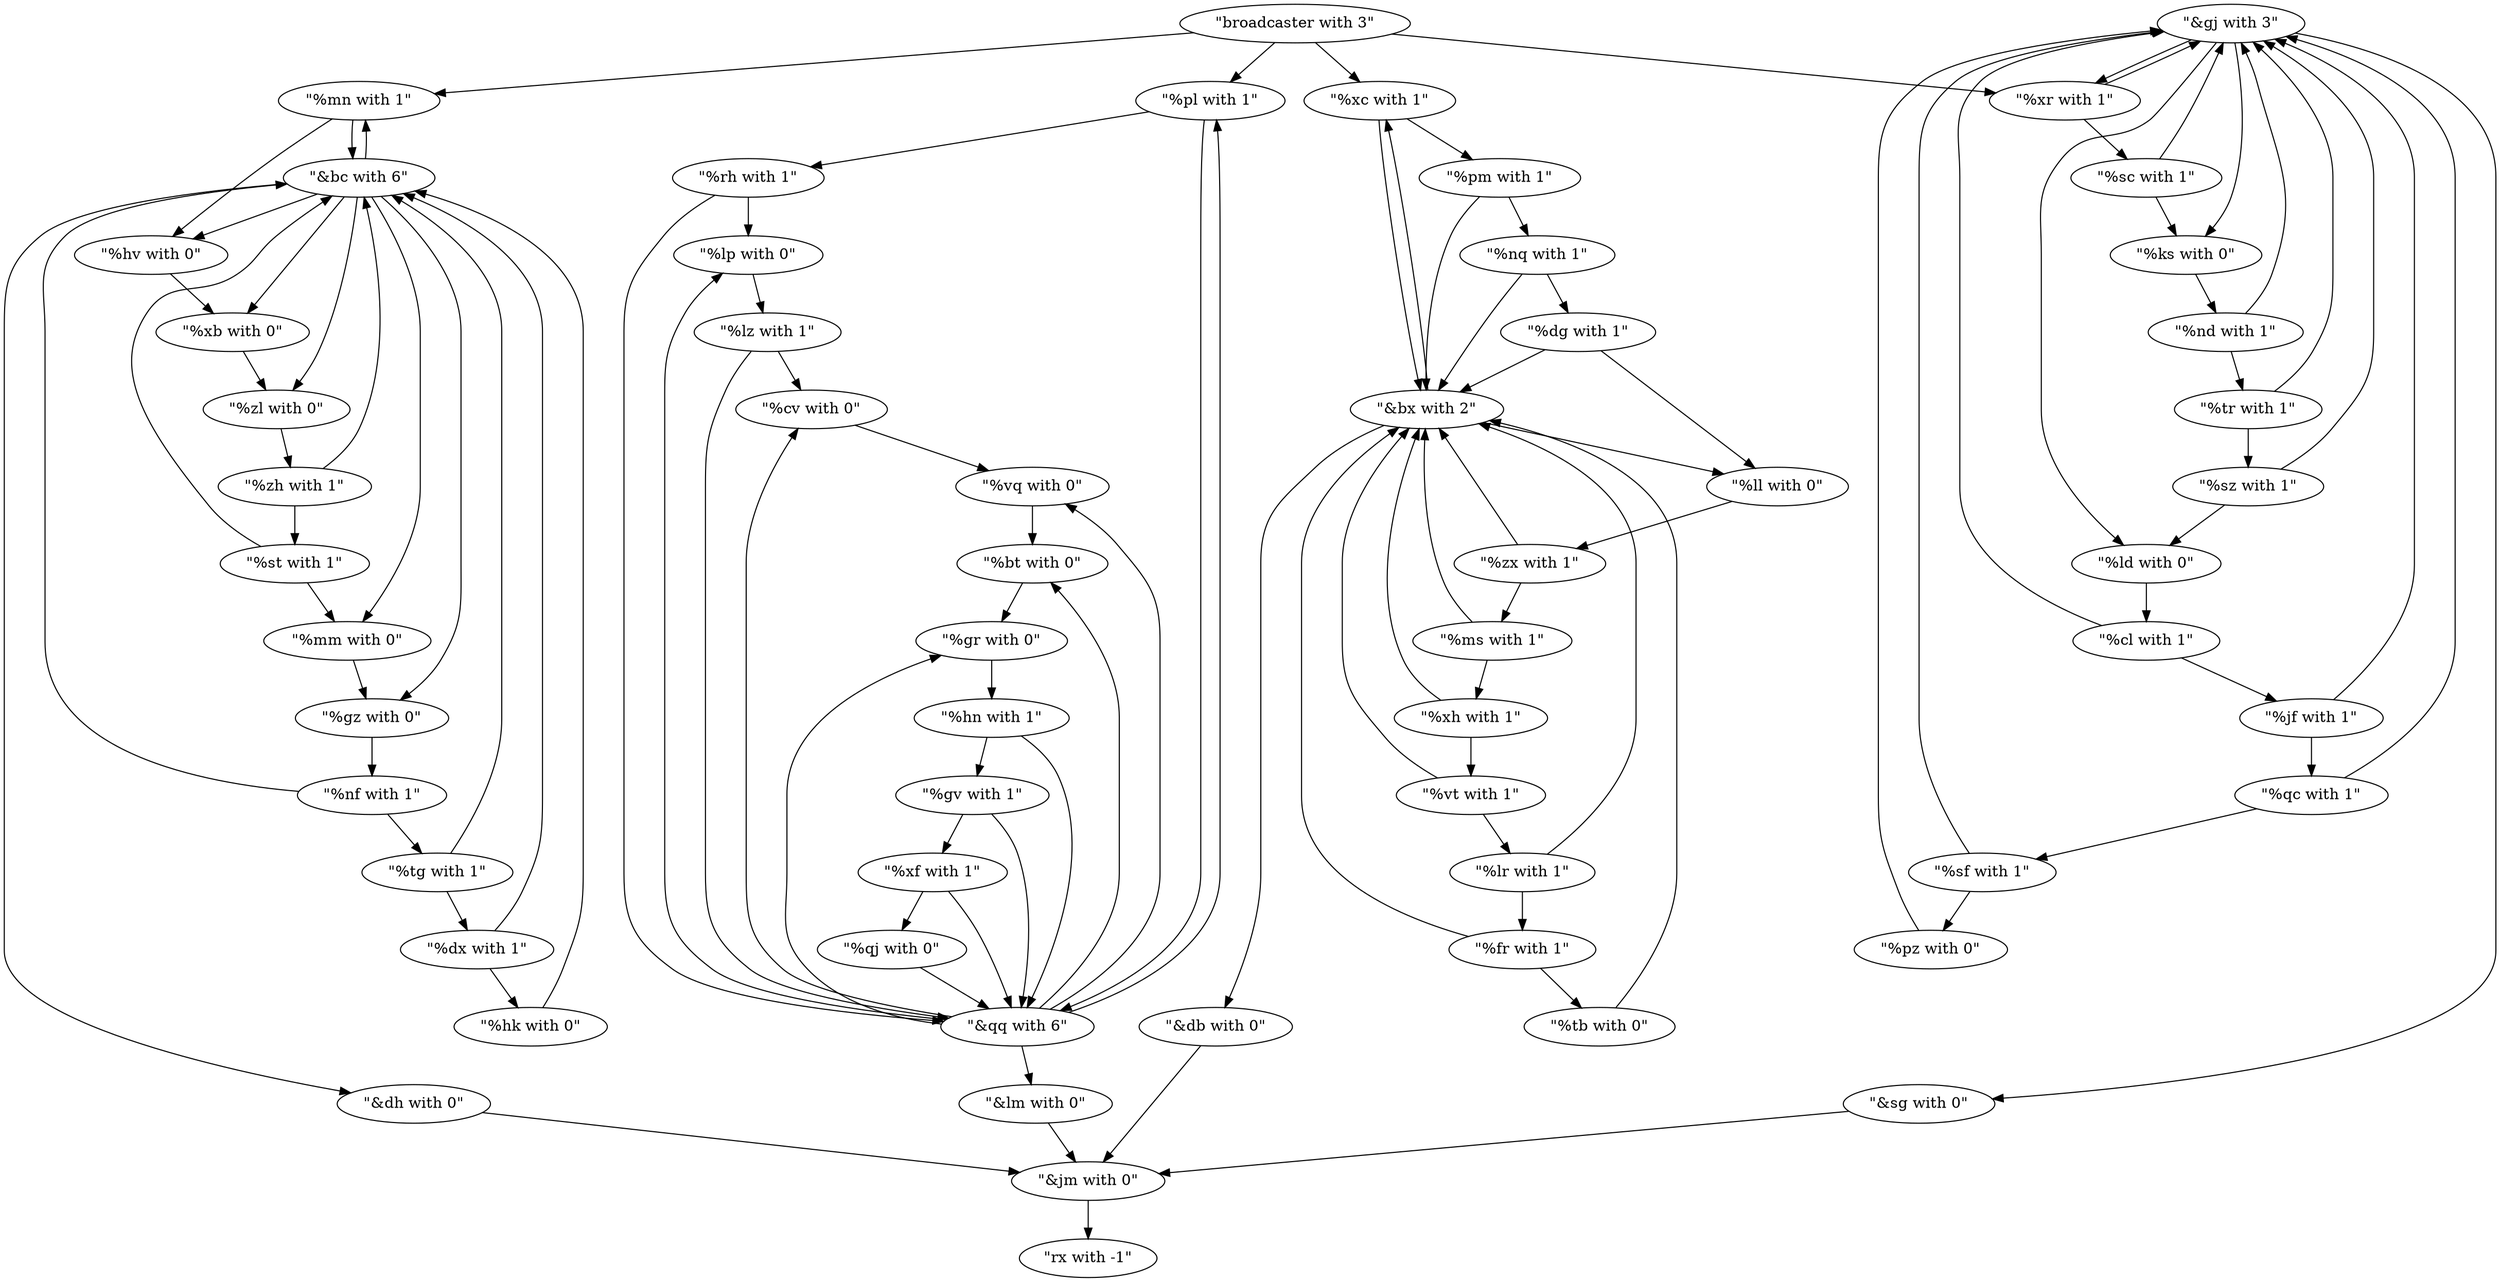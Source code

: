 digraph {
    0 [ label = "\"rx with -1\"" ]
    1 [ label = "\"%sf with 1\"" ]
    2 [ label = "\"%zh with 1\"" ]
    3 [ label = "\"%hk with 0\"" ]
    4 [ label = "\"&bc with 6\"" ]
    5 [ label = "\"%st with 1\"" ]
    6 [ label = "\"%gv with 1\"" ]
    7 [ label = "\"%hv with 0\"" ]
    8 [ label = "\"%nd with 1\"" ]
    9 [ label = "\"%zx with 1\"" ]
    10 [ label = "\"%sc with 1\"" ]
    11 [ label = "\"%gr with 0\"" ]
    12 [ label = "\"%pl with 1\"" ]
    13 [ label = "\"%qc with 1\"" ]
    14 [ label = "\"%xr with 1\"" ]
    15 [ label = "\"%zl with 0\"" ]
    16 [ label = "\"&gj with 3\"" ]
    17 [ label = "\"%dg with 1\"" ]
    18 [ label = "\"%nf with 1\"" ]
    19 [ label = "\"%lz with 1\"" ]
    20 [ label = "\"%nq with 1\"" ]
    21 [ label = "\"%rh with 1\"" ]
    22 [ label = "\"%xf with 1\"" ]
    23 [ label = "\"%ms with 1\"" ]
    24 [ label = "\"%mn with 1\"" ]
    25 [ label = "\"&jm with 0\"" ]
    26 [ label = "\"%xh with 1\"" ]
    27 [ label = "\"%pz with 0\"" ]
    28 [ label = "\"%vq with 0\"" ]
    29 [ label = "\"%gz with 0\"" ]
    30 [ label = "\"%bt with 0\"" ]
    31 [ label = "\"&sg with 0\"" ]
    32 [ label = "\"%fr with 1\"" ]
    33 [ label = "\"&lm with 0\"" ]
    34 [ label = "\"%ld with 0\"" ]
    35 [ label = "\"%cv with 0\"" ]
    36 [ label = "\"%cl with 1\"" ]
    37 [ label = "\"%tr with 1\"" ]
    38 [ label = "\"%sz with 1\"" ]
    39 [ label = "\"%dx with 1\"" ]
    40 [ label = "\"%lr with 1\"" ]
    41 [ label = "\"%vt with 1\"" ]
    42 [ label = "\"%ll with 0\"" ]
    43 [ label = "\"broadcaster with 3\"" ]
    44 [ label = "\"%lp with 0\"" ]
    45 [ label = "\"%mm with 0\"" ]
    46 [ label = "\"&qq with 6\"" ]
    47 [ label = "\"%xb with 0\"" ]
    48 [ label = "\"&bx with 2\"" ]
    49 [ label = "\"%tb with 0\"" ]
    50 [ label = "\"%hn with 1\"" ]
    51 [ label = "\"%jf with 1\"" ]
    52 [ label = "\"%qj with 0\"" ]
    53 [ label = "\"%xc with 1\"" ]
    54 [ label = "\"%tg with 1\"" ]
    55 [ label = "\"&dh with 0\"" ]
    56 [ label = "\"%ks with 0\"" ]
    57 [ label = "\"&db with 0\"" ]
    58 [ label = "\"%pm with 1\"" ]
    24 -> 4 [ ]
    24 -> 7 [ ]
    27 -> 16 [ ]
    41 -> 40 [ ]
    41 -> 48 [ ]
    13 -> 1 [ ]
    13 -> 16 [ ]
    18 -> 4 [ ]
    18 -> 54 [ ]
    56 -> 8 [ ]
    57 -> 25 [ ]
    4 -> 24 [ ]
    4 -> 15 [ ]
    4 -> 47 [ ]
    4 -> 45 [ ]
    4 -> 55 [ ]
    4 -> 7 [ ]
    4 -> 29 [ ]
    46 -> 33 [ ]
    46 -> 11 [ ]
    46 -> 35 [ ]
    46 -> 28 [ ]
    46 -> 44 [ ]
    46 -> 12 [ ]
    46 -> 30 [ ]
    53 -> 48 [ ]
    53 -> 58 [ ]
    28 -> 30 [ ]
    49 -> 48 [ ]
    3 -> 4 [ ]
    20 -> 17 [ ]
    20 -> 48 [ ]
    29 -> 18 [ ]
    16 -> 56 [ ]
    16 -> 34 [ ]
    16 -> 31 [ ]
    16 -> 14 [ ]
    1 -> 27 [ ]
    1 -> 16 [ ]
    58 -> 48 [ ]
    58 -> 20 [ ]
    39 -> 3 [ ]
    39 -> 4 [ ]
    17 -> 42 [ ]
    17 -> 48 [ ]
    32 -> 48 [ ]
    32 -> 49 [ ]
    10 -> 56 [ ]
    10 -> 16 [ ]
    15 -> 2 [ ]
    44 -> 19 [ ]
    11 -> 50 [ ]
    22 -> 46 [ ]
    22 -> 52 [ ]
    34 -> 36 [ ]
    23 -> 48 [ ]
    23 -> 26 [ ]
    5 -> 4 [ ]
    5 -> 45 [ ]
    45 -> 29 [ ]
    51 -> 13 [ ]
    51 -> 16 [ ]
    6 -> 22 [ ]
    6 -> 46 [ ]
    21 -> 46 [ ]
    21 -> 44 [ ]
    25 -> 0 [ ]
    36 -> 16 [ ]
    36 -> 51 [ ]
    7 -> 47 [ ]
    31 -> 25 [ ]
    50 -> 6 [ ]
    50 -> 46 [ ]
    26 -> 41 [ ]
    26 -> 48 [ ]
    33 -> 25 [ ]
    8 -> 16 [ ]
    8 -> 37 [ ]
    38 -> 16 [ ]
    38 -> 34 [ ]
    54 -> 4 [ ]
    54 -> 39 [ ]
    52 -> 46 [ ]
    19 -> 35 [ ]
    19 -> 46 [ ]
    55 -> 25 [ ]
    9 -> 48 [ ]
    9 -> 23 [ ]
    43 -> 12 [ ]
    43 -> 14 [ ]
    43 -> 24 [ ]
    43 -> 53 [ ]
    30 -> 11 [ ]
    35 -> 28 [ ]
    40 -> 48 [ ]
    40 -> 32 [ ]
    14 -> 10 [ ]
    14 -> 16 [ ]
    12 -> 46 [ ]
    12 -> 21 [ ]
    42 -> 9 [ ]
    48 -> 42 [ ]
    48 -> 53 [ ]
    48 -> 57 [ ]
    37 -> 16 [ ]
    37 -> 38 [ ]
    2 -> 4 [ ]
    2 -> 5 [ ]
    47 -> 15 [ ]
}
